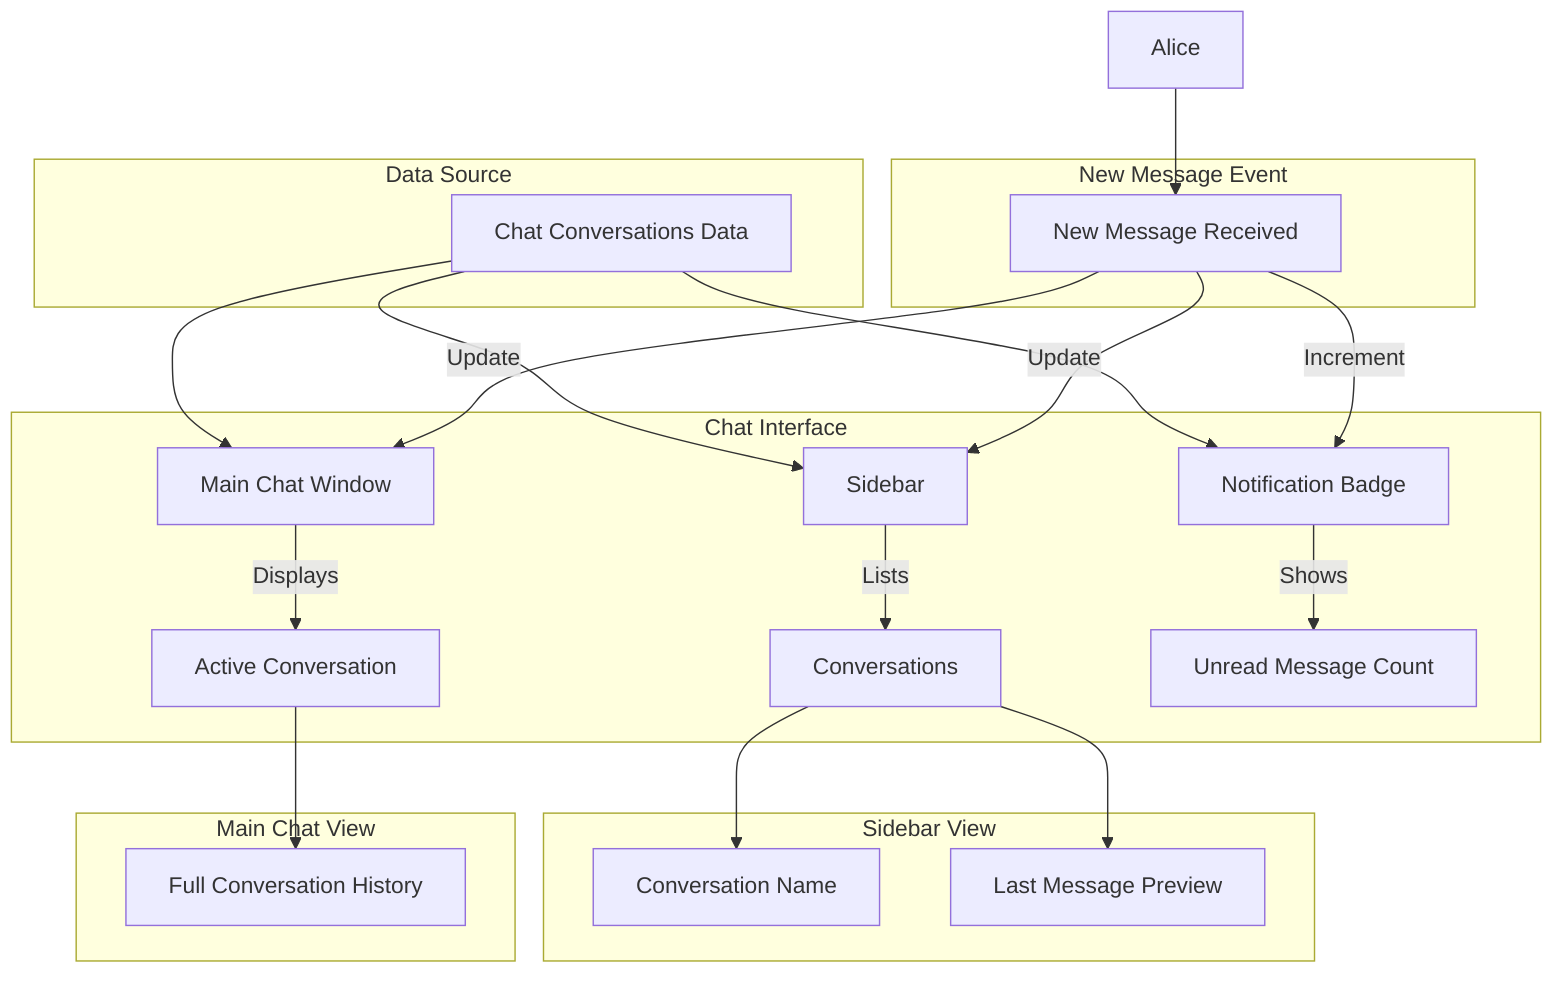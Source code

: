graph TD
    subgraph Chat Interface
        A[Sidebar] --> |Lists| B[Conversations]
        C[Main Chat Window] --> |Displays| D[Active Conversation]
        E[Notification Badge] --> |Shows| F[Unread Message Count]
    end

    subgraph Data Source
        G[Chat Conversations Data]
    end

    G --> A
    G --> C
    G --> E

    subgraph Sidebar View
        B --> H[Conversation Name]
        B --> I[Last Message Preview]
    end

    subgraph Main Chat View
        D --> J[Full Conversation History]
    end

    subgraph New Message Event
        K[New Message Received]
        K --> |Update| A
        K --> |Update| C
        K --> |Increment| E
    end

    L[Alice] --> K